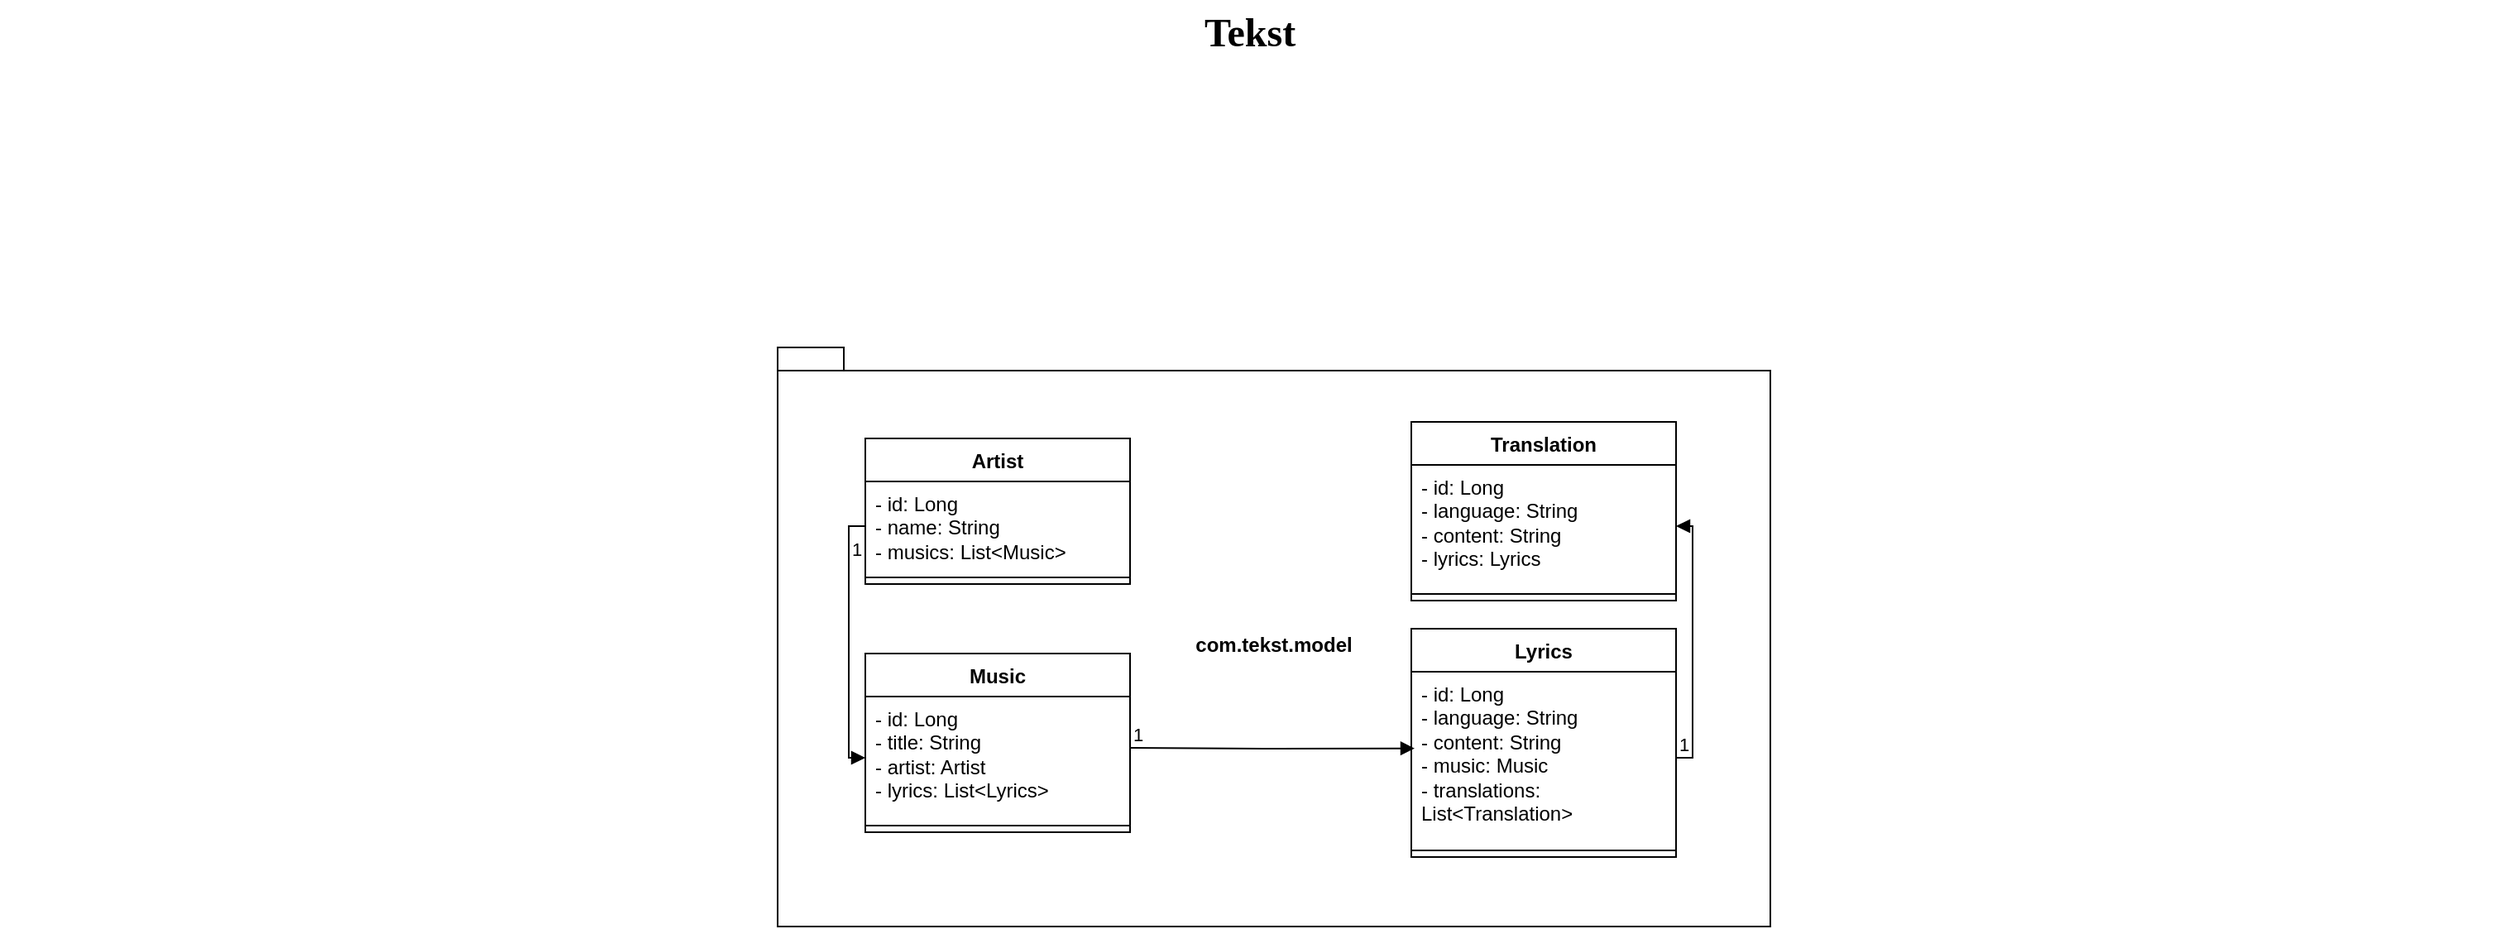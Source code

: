 <mxfile version="24.6.4" type="github">
  <diagram name="Page-1" id="929967ad-93f9-6ef4-fab6-5d389245f69c">
    <mxGraphModel dx="622" dy="514" grid="1" gridSize="10" guides="1" tooltips="1" connect="1" arrows="1" fold="1" page="1" pageScale="1.5" pageWidth="1169" pageHeight="826" background="none" math="0" shadow="0">
      <root>
        <mxCell id="0" style=";html=1;" />
        <mxCell id="1" style=";html=1;" parent="0" />
        <mxCell id="1672d66443f91eb5-23" value="Tekst" style="text;strokeColor=none;fillColor=none;html=1;fontSize=24;fontStyle=1;verticalAlign=middle;align=center;fontFamily=Comic Sans MS;" parent="1" vertex="1">
          <mxGeometry x="120" y="40" width="1510" height="40" as="geometry" />
        </mxCell>
        <mxCell id="WX73TH_L4BEvPt0-ElL3-33" value="" style="group" vertex="1" connectable="0" parent="1">
          <mxGeometry x="590" y="250" width="600" height="350" as="geometry" />
        </mxCell>
        <mxCell id="WX73TH_L4BEvPt0-ElL3-11" value="com.tekst.model" style="shape=folder;fontStyle=1;spacingTop=10;tabWidth=40;tabHeight=14;tabPosition=left;html=1;whiteSpace=wrap;" vertex="1" parent="WX73TH_L4BEvPt0-ElL3-33">
          <mxGeometry width="600" height="350" as="geometry" />
        </mxCell>
        <mxCell id="WX73TH_L4BEvPt0-ElL3-1" value="Artist" style="swimlane;fontStyle=1;align=center;verticalAlign=top;childLayout=stackLayout;horizontal=1;startSize=26;horizontalStack=0;resizeParent=1;resizeParentMax=0;resizeLast=0;collapsible=1;marginBottom=0;whiteSpace=wrap;html=1;" vertex="1" parent="WX73TH_L4BEvPt0-ElL3-33">
          <mxGeometry x="53" y="55" width="160" height="88" as="geometry" />
        </mxCell>
        <mxCell id="WX73TH_L4BEvPt0-ElL3-2" value="- id: Long&lt;div&gt;- name: String&lt;/div&gt;&lt;div&gt;- musics: List&amp;lt;Music&amp;gt;&lt;/div&gt;" style="text;strokeColor=none;fillColor=none;align=left;verticalAlign=top;spacingLeft=4;spacingRight=4;overflow=hidden;rotatable=0;points=[[0,0.5],[1,0.5]];portConstraint=eastwest;whiteSpace=wrap;html=1;" vertex="1" parent="WX73TH_L4BEvPt0-ElL3-1">
          <mxGeometry y="26" width="160" height="54" as="geometry" />
        </mxCell>
        <mxCell id="WX73TH_L4BEvPt0-ElL3-3" value="" style="line;strokeWidth=1;fillColor=none;align=left;verticalAlign=middle;spacingTop=-1;spacingLeft=3;spacingRight=3;rotatable=0;labelPosition=right;points=[];portConstraint=eastwest;strokeColor=inherit;" vertex="1" parent="WX73TH_L4BEvPt0-ElL3-1">
          <mxGeometry y="80" width="160" height="8" as="geometry" />
        </mxCell>
        <mxCell id="WX73TH_L4BEvPt0-ElL3-14" value="Music" style="swimlane;fontStyle=1;align=center;verticalAlign=top;childLayout=stackLayout;horizontal=1;startSize=26;horizontalStack=0;resizeParent=1;resizeParentMax=0;resizeLast=0;collapsible=1;marginBottom=0;whiteSpace=wrap;html=1;" vertex="1" parent="WX73TH_L4BEvPt0-ElL3-33">
          <mxGeometry x="53" y="185" width="160" height="108" as="geometry" />
        </mxCell>
        <mxCell id="WX73TH_L4BEvPt0-ElL3-15" value="- id: Long&lt;div&gt;- title: String&lt;/div&gt;&lt;div&gt;- artist: Artist&lt;/div&gt;&lt;div&gt;- lyrics: List&amp;lt;Lyrics&amp;gt;&lt;/div&gt;" style="text;strokeColor=none;fillColor=none;align=left;verticalAlign=top;spacingLeft=4;spacingRight=4;overflow=hidden;rotatable=0;points=[[0,0.5],[1,0.5]];portConstraint=eastwest;whiteSpace=wrap;html=1;" vertex="1" parent="WX73TH_L4BEvPt0-ElL3-14">
          <mxGeometry y="26" width="160" height="74" as="geometry" />
        </mxCell>
        <mxCell id="WX73TH_L4BEvPt0-ElL3-16" value="" style="line;strokeWidth=1;fillColor=none;align=left;verticalAlign=middle;spacingTop=-1;spacingLeft=3;spacingRight=3;rotatable=0;labelPosition=right;points=[];portConstraint=eastwest;strokeColor=inherit;" vertex="1" parent="WX73TH_L4BEvPt0-ElL3-14">
          <mxGeometry y="100" width="160" height="8" as="geometry" />
        </mxCell>
        <mxCell id="WX73TH_L4BEvPt0-ElL3-17" value="Translation" style="swimlane;fontStyle=1;align=center;verticalAlign=top;childLayout=stackLayout;horizontal=1;startSize=26;horizontalStack=0;resizeParent=1;resizeParentMax=0;resizeLast=0;collapsible=1;marginBottom=0;whiteSpace=wrap;html=1;" vertex="1" parent="WX73TH_L4BEvPt0-ElL3-33">
          <mxGeometry x="383" y="45" width="160" height="108" as="geometry" />
        </mxCell>
        <mxCell id="WX73TH_L4BEvPt0-ElL3-18" value="- id: Long&lt;div&gt;- language: String&lt;/div&gt;&lt;div&gt;- content: String&lt;/div&gt;&lt;div&gt;- lyrics: Lyrics&lt;/div&gt;" style="text;strokeColor=none;fillColor=none;align=left;verticalAlign=top;spacingLeft=4;spacingRight=4;overflow=hidden;rotatable=0;points=[[0,0.5],[1,0.5]];portConstraint=eastwest;whiteSpace=wrap;html=1;" vertex="1" parent="WX73TH_L4BEvPt0-ElL3-17">
          <mxGeometry y="26" width="160" height="74" as="geometry" />
        </mxCell>
        <mxCell id="WX73TH_L4BEvPt0-ElL3-19" value="" style="line;strokeWidth=1;fillColor=none;align=left;verticalAlign=middle;spacingTop=-1;spacingLeft=3;spacingRight=3;rotatable=0;labelPosition=right;points=[];portConstraint=eastwest;strokeColor=inherit;" vertex="1" parent="WX73TH_L4BEvPt0-ElL3-17">
          <mxGeometry y="100" width="160" height="8" as="geometry" />
        </mxCell>
        <mxCell id="WX73TH_L4BEvPt0-ElL3-21" value="Lyrics" style="swimlane;fontStyle=1;align=center;verticalAlign=top;childLayout=stackLayout;horizontal=1;startSize=26;horizontalStack=0;resizeParent=1;resizeParentMax=0;resizeLast=0;collapsible=1;marginBottom=0;whiteSpace=wrap;html=1;" vertex="1" parent="WX73TH_L4BEvPt0-ElL3-33">
          <mxGeometry x="383" y="170" width="160" height="138" as="geometry" />
        </mxCell>
        <mxCell id="WX73TH_L4BEvPt0-ElL3-22" value="- id: Long&lt;div&gt;- language: String&lt;/div&gt;&lt;div&gt;- content: String&lt;/div&gt;&lt;div&gt;- music: Music&lt;/div&gt;&lt;div&gt;- translations: List&amp;lt;Translation&amp;gt;&lt;/div&gt;" style="text;strokeColor=none;fillColor=none;align=left;verticalAlign=top;spacingLeft=4;spacingRight=4;overflow=hidden;rotatable=0;points=[[0,0.5],[1,0.5]];portConstraint=eastwest;whiteSpace=wrap;html=1;" vertex="1" parent="WX73TH_L4BEvPt0-ElL3-21">
          <mxGeometry y="26" width="160" height="104" as="geometry" />
        </mxCell>
        <mxCell id="WX73TH_L4BEvPt0-ElL3-23" value="" style="line;strokeWidth=1;fillColor=none;align=left;verticalAlign=middle;spacingTop=-1;spacingLeft=3;spacingRight=3;rotatable=0;labelPosition=right;points=[];portConstraint=eastwest;strokeColor=inherit;" vertex="1" parent="WX73TH_L4BEvPt0-ElL3-21">
          <mxGeometry y="130" width="160" height="8" as="geometry" />
        </mxCell>
        <mxCell id="WX73TH_L4BEvPt0-ElL3-25" value="" style="endArrow=block;endFill=1;html=1;edgeStyle=orthogonalEdgeStyle;align=left;verticalAlign=top;rounded=0;" edge="1" parent="WX73TH_L4BEvPt0-ElL3-33">
          <mxGeometry x="-1" relative="1" as="geometry">
            <mxPoint x="213" y="242" as="sourcePoint" />
            <mxPoint x="385" y="242.33" as="targetPoint" />
          </mxGeometry>
        </mxCell>
        <mxCell id="WX73TH_L4BEvPt0-ElL3-26" value="1" style="edgeLabel;resizable=0;html=1;align=left;verticalAlign=bottom;" connectable="0" vertex="1" parent="WX73TH_L4BEvPt0-ElL3-25">
          <mxGeometry x="-1" relative="1" as="geometry" />
        </mxCell>
        <mxCell id="WX73TH_L4BEvPt0-ElL3-29" value="" style="endArrow=block;endFill=1;html=1;edgeStyle=orthogonalEdgeStyle;align=left;verticalAlign=top;rounded=0;exitX=0;exitY=0.5;exitDx=0;exitDy=0;entryX=0;entryY=0.5;entryDx=0;entryDy=0;" edge="1" parent="WX73TH_L4BEvPt0-ElL3-33" source="WX73TH_L4BEvPt0-ElL3-2" target="WX73TH_L4BEvPt0-ElL3-15">
          <mxGeometry x="-1" relative="1" as="geometry">
            <mxPoint x="225" y="113.33" as="sourcePoint" />
            <mxPoint x="395" y="113.33" as="targetPoint" />
          </mxGeometry>
        </mxCell>
        <mxCell id="WX73TH_L4BEvPt0-ElL3-30" value="1" style="edgeLabel;resizable=0;html=1;align=left;verticalAlign=bottom;" connectable="0" vertex="1" parent="WX73TH_L4BEvPt0-ElL3-29">
          <mxGeometry x="-1" relative="1" as="geometry">
            <mxPoint x="-10" y="22" as="offset" />
          </mxGeometry>
        </mxCell>
        <mxCell id="WX73TH_L4BEvPt0-ElL3-12" value="" style="endArrow=block;endFill=1;html=1;edgeStyle=orthogonalEdgeStyle;align=left;verticalAlign=top;rounded=0;exitX=1;exitY=0.5;exitDx=0;exitDy=0;entryX=1;entryY=0.5;entryDx=0;entryDy=0;" edge="1" parent="WX73TH_L4BEvPt0-ElL3-33" source="WX73TH_L4BEvPt0-ElL3-22" target="WX73TH_L4BEvPt0-ElL3-18">
          <mxGeometry x="-1" relative="1" as="geometry">
            <mxPoint x="543" y="233.93" as="sourcePoint" />
            <mxPoint x="630.067" y="125.93" as="targetPoint" />
          </mxGeometry>
        </mxCell>
        <mxCell id="WX73TH_L4BEvPt0-ElL3-13" value="1" style="edgeLabel;resizable=0;html=1;align=left;verticalAlign=bottom;" connectable="0" vertex="1" parent="WX73TH_L4BEvPt0-ElL3-12">
          <mxGeometry x="-1" relative="1" as="geometry" />
        </mxCell>
      </root>
    </mxGraphModel>
  </diagram>
</mxfile>
